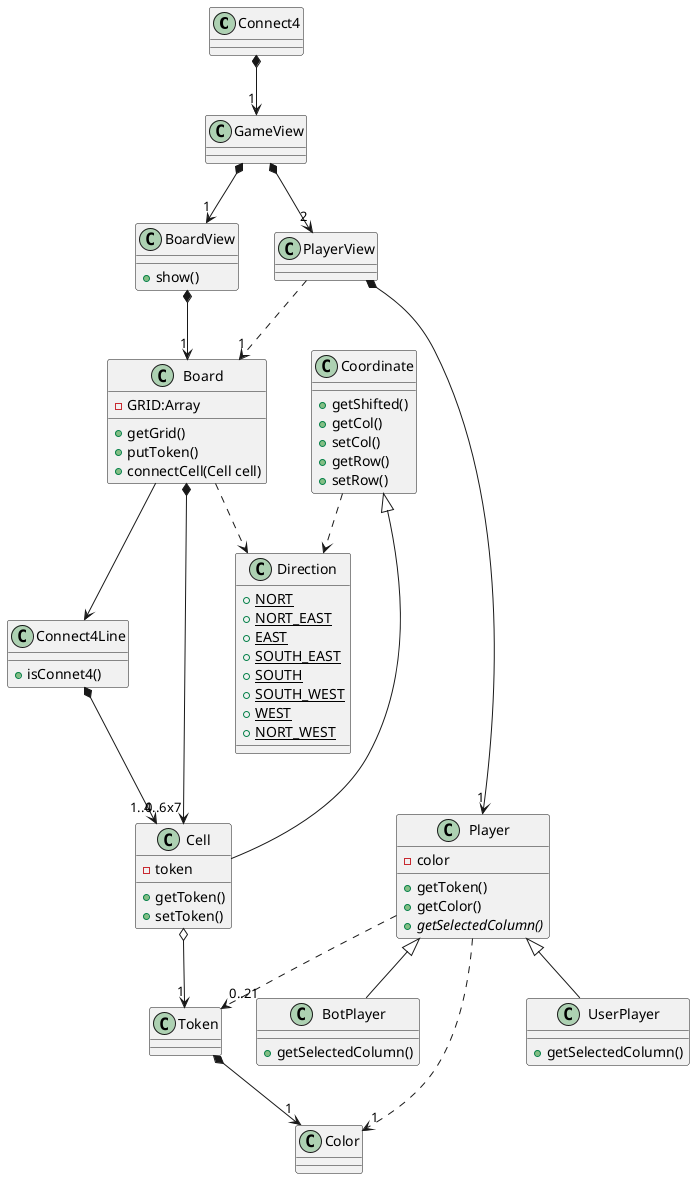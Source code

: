 @startuml Connect4
class Connect4

class Direction {
    {static} +NORT
    {static} +NORT_EAST
    {static} +EAST
    {static} +SOUTH_EAST
    {static} +SOUTH
    {static} +SOUTH_WEST
    {static} +WEST
    {static} +NORT_WEST
}

class Board{
    -GRID:Array
    +getGrid()
    +putToken()
    +connectCell(Cell cell)
}
class GameView {
}
class PlayerView {
}
class BoardView {
    +show()
}
class Player {
    -color
    +getToken()
    +getColor()
    {abstract} +getSelectedColumn()
}
class UserPlayer {
    +getSelectedColumn()
}
class BotPlayer {
    +getSelectedColumn()
}
class Cell {
    -token
    +getToken()
    +setToken()
}
class Coordinate {
    +getShifted()
    +getCol()
    +setCol()
    +getRow()
    +setRow()
}
class Token
class Color{
}
class Connect4Line {
    +isConnet4()
}

Connect4 *--> "1" GameView
GameView *--> "2" PlayerView
GameView *--> "1" BoardView
PlayerView *--> "1" Player
BoardView *--> "1" Board
Connect4Line *--> "1..4" Cell
Board --> Connect4Line
Board ..> Direction
Token *--> "1" Color
PlayerView ..> "1" Board
Player ..> "0..21" Token
Player ..> "1"Color
Player <|-- UserPlayer
Player <|-- BotPlayer
Coordinate <|-- Cell
Coordinate ..> Direction
Board *---> "0..6x7" Cell
Cell o--> "1" Token
@enduml